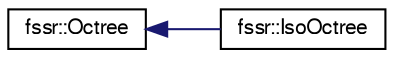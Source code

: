 digraph "Graphical Class Hierarchy"
{
  edge [fontname="FreeSans",fontsize="10",labelfontname="FreeSans",labelfontsize="10"];
  node [fontname="FreeSans",fontsize="10",shape=record];
  rankdir="LR";
  Node0 [label="fssr::Octree",height=0.2,width=0.4,color="black", fillcolor="white", style="filled",URL="$classfssr_1_1_octree.html",tooltip="A regular octree data structure (each node has zero or eight child nodes). "];
  Node0 -> Node1 [dir="back",color="midnightblue",fontsize="10",style="solid",fontname="FreeSans"];
  Node1 [label="fssr::IsoOctree",height=0.2,width=0.4,color="black", fillcolor="white", style="filled",URL="$classfssr_1_1_iso_octree.html",tooltip="This class computes the implicit function by querying function values at the octree primal vertices o..."];
}
